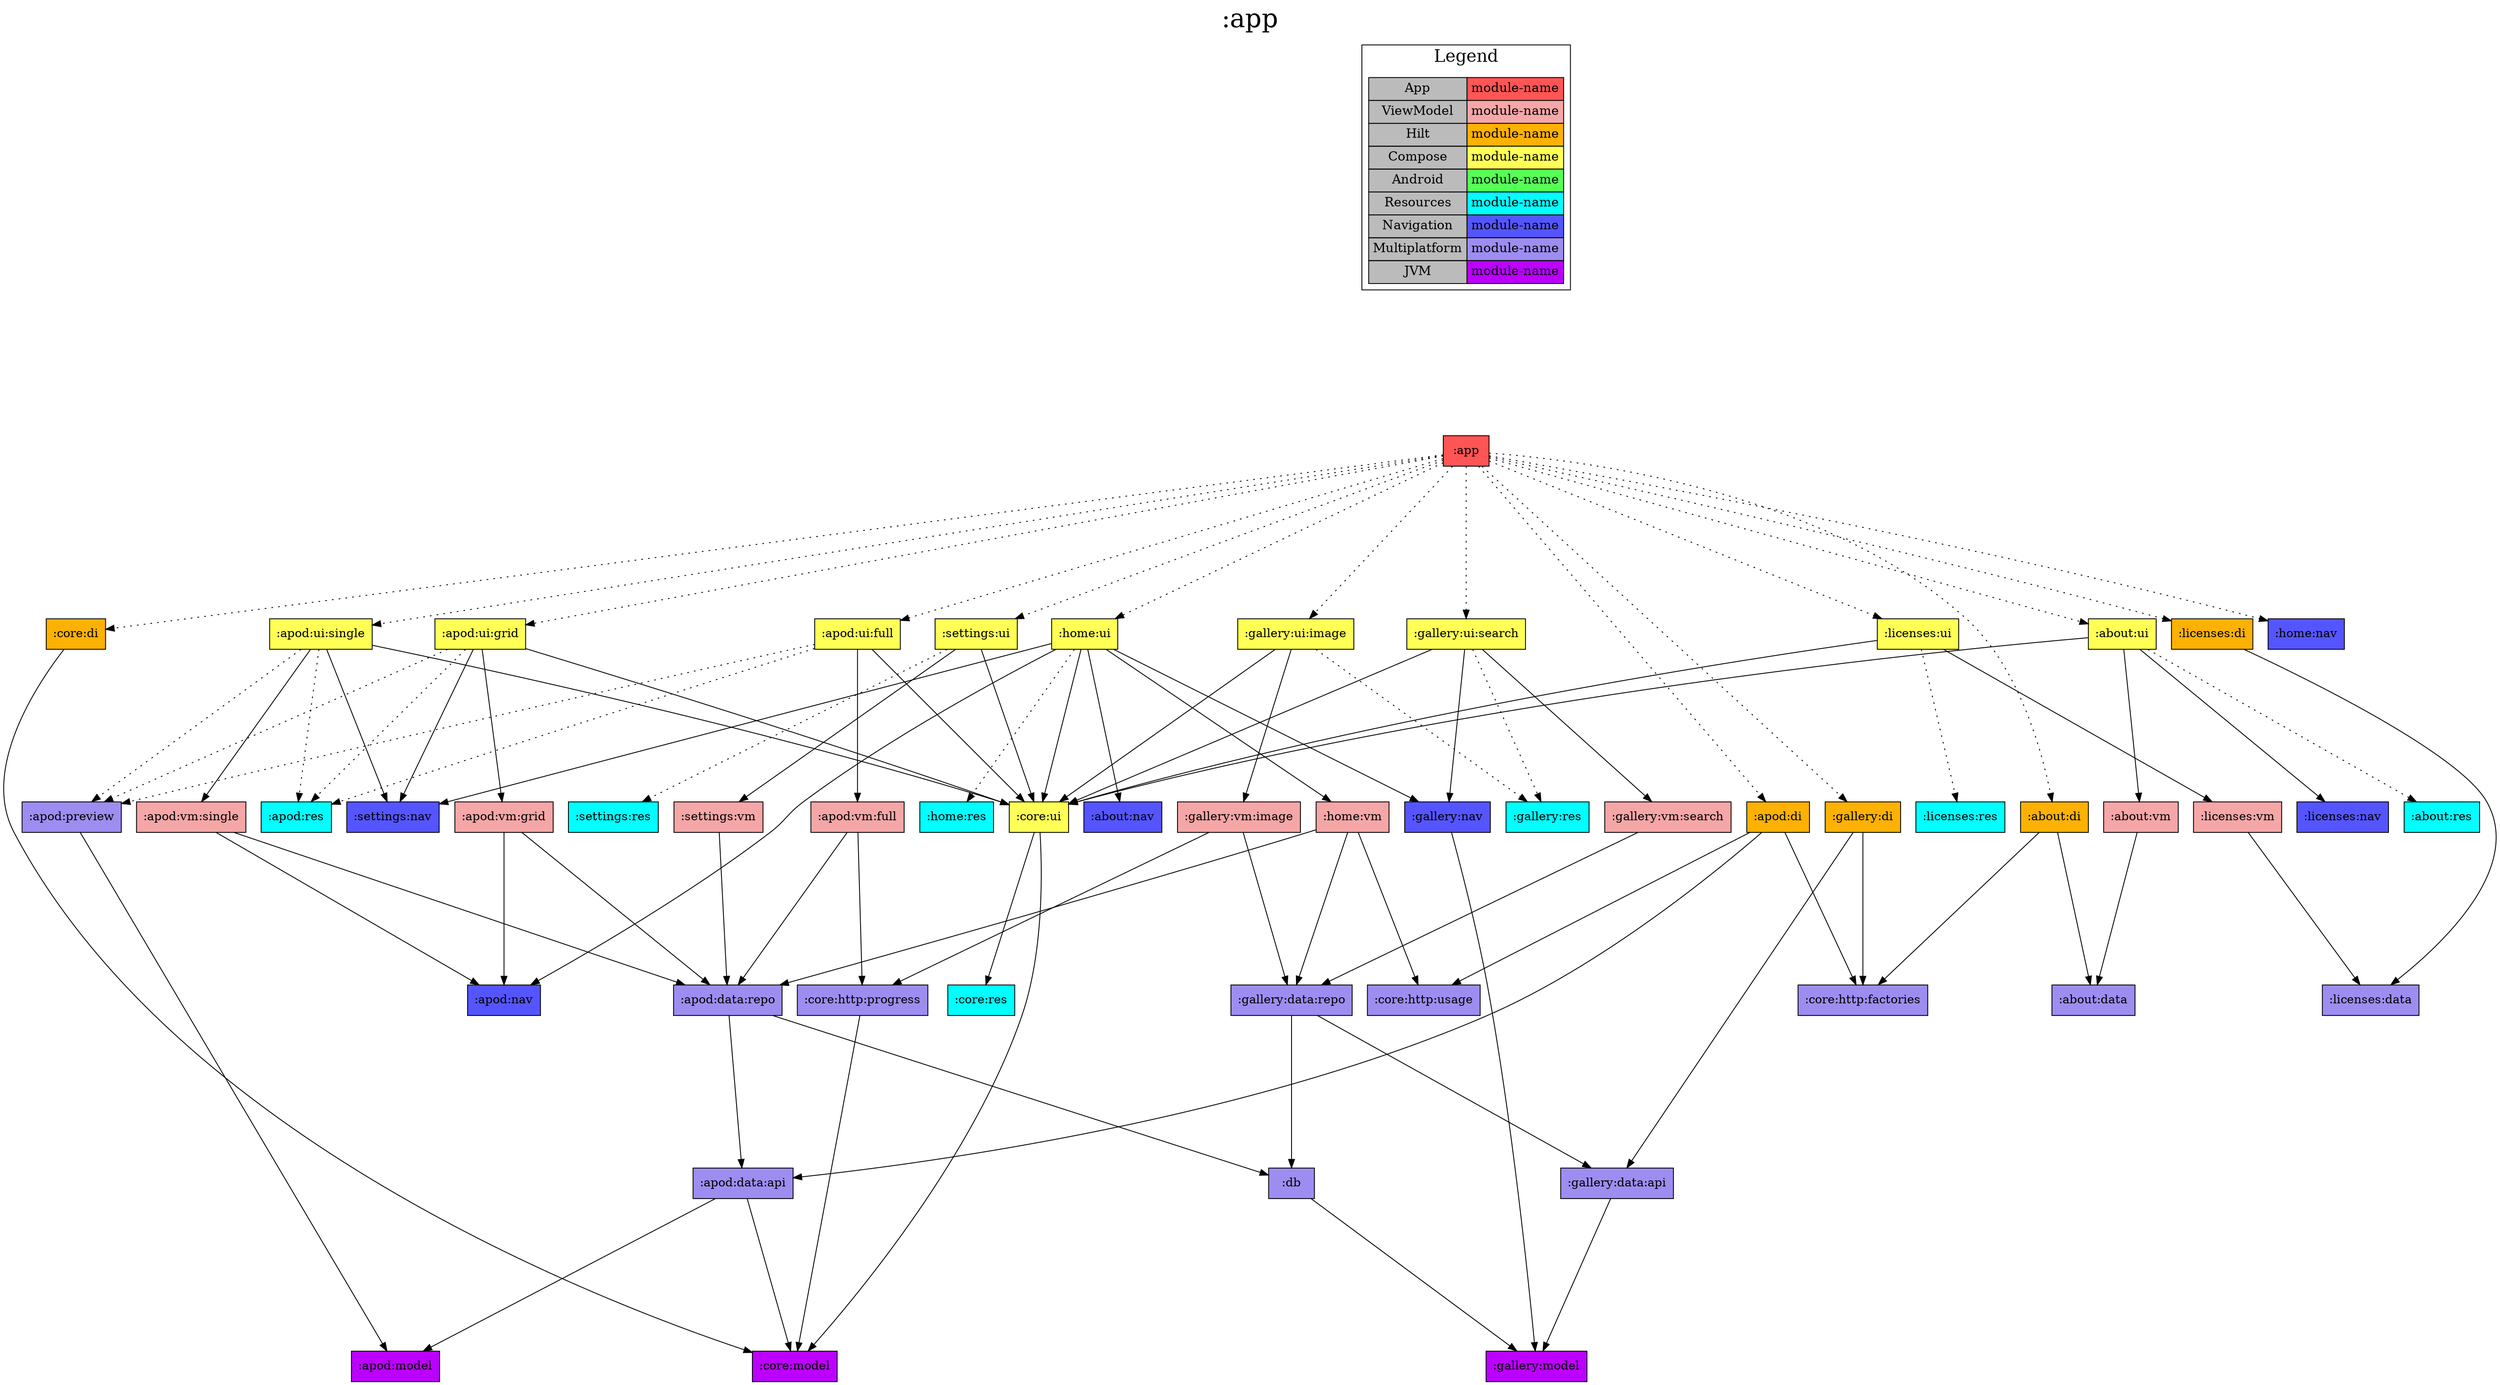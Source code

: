 digraph {
edge ["dir"="forward"]
graph ["dpi"="100","label"=":app","labelloc"="t","fontsize"="30","ranksep"="2.5","rankdir"="TB"]
node ["style"="filled"]
":app" ["shape"="box","fillcolor"="#FF5555"]
":about:di" ["fillcolor"="#FCB103","shape"="box"]
":about:data" ["fillcolor"="#9D8DF1","shape"="box"]
":core:http:factories" ["fillcolor"="#9D8DF1","shape"="box"]
":about:ui" ["fillcolor"="#FFFF55","shape"="box"]
":about:vm" ["fillcolor"="#F5A6A6","shape"="box"]
":core:ui" ["fillcolor"="#FFFF55","shape"="box"]
":core:model" ["fillcolor"="#BB00FF","shape"="box"]
":core:res" ["fillcolor"="#00FFFF","shape"="box"]
":licenses:nav" ["fillcolor"="#5555FF","shape"="box"]
":about:res" ["fillcolor"="#00FFFF","shape"="box"]
":apod:di" ["fillcolor"="#FCB103","shape"="box"]
":apod:data:api" ["fillcolor"="#9D8DF1","shape"="box"]
":apod:model" ["fillcolor"="#BB00FF","shape"="box"]
":core:http:usage" ["fillcolor"="#9D8DF1","shape"="box"]
":apod:ui:full" ["fillcolor"="#FFFF55","shape"="box"]
":apod:vm:full" ["fillcolor"="#F5A6A6","shape"="box"]
":apod:data:repo" ["fillcolor"="#9D8DF1","shape"="box"]
":db" ["fillcolor"="#9D8DF1","shape"="box"]
":gallery:model" ["fillcolor"="#BB00FF","shape"="box"]
":core:http:progress" ["fillcolor"="#9D8DF1","shape"="box"]
":apod:preview" ["fillcolor"="#9D8DF1","shape"="box"]
":apod:res" ["fillcolor"="#00FFFF","shape"="box"]
":apod:ui:grid" ["fillcolor"="#FFFF55","shape"="box"]
":apod:vm:grid" ["fillcolor"="#F5A6A6","shape"="box"]
":apod:nav" ["fillcolor"="#5555FF","shape"="box"]
":settings:nav" ["fillcolor"="#5555FF","shape"="box"]
":apod:ui:single" ["fillcolor"="#FFFF55","shape"="box"]
":apod:vm:single" ["fillcolor"="#F5A6A6","shape"="box"]
":core:di" ["fillcolor"="#FCB103","shape"="box"]
":gallery:di" ["fillcolor"="#FCB103","shape"="box"]
":gallery:data:api" ["fillcolor"="#9D8DF1","shape"="box"]
":gallery:ui:image" ["fillcolor"="#FFFF55","shape"="box"]
":gallery:vm:image" ["fillcolor"="#F5A6A6","shape"="box"]
":gallery:data:repo" ["fillcolor"="#9D8DF1","shape"="box"]
":gallery:res" ["fillcolor"="#00FFFF","shape"="box"]
":gallery:ui:search" ["fillcolor"="#FFFF55","shape"="box"]
":gallery:nav" ["fillcolor"="#5555FF","shape"="box"]
":gallery:vm:search" ["fillcolor"="#F5A6A6","shape"="box"]
":home:nav" ["fillcolor"="#5555FF","shape"="box"]
":home:ui" ["fillcolor"="#FFFF55","shape"="box"]
":about:nav" ["fillcolor"="#5555FF","shape"="box"]
":home:vm" ["fillcolor"="#F5A6A6","shape"="box"]
":home:res" ["fillcolor"="#00FFFF","shape"="box"]
":licenses:di" ["fillcolor"="#FCB103","shape"="box"]
":licenses:data" ["fillcolor"="#9D8DF1","shape"="box"]
":licenses:ui" ["fillcolor"="#FFFF55","shape"="box"]
":licenses:vm" ["fillcolor"="#F5A6A6","shape"="box"]
":licenses:res" ["fillcolor"="#00FFFF","shape"="box"]
":settings:ui" ["fillcolor"="#FFFF55","shape"="box"]
":settings:vm" ["fillcolor"="#F5A6A6","shape"="box"]
":settings:res" ["fillcolor"="#00FFFF","shape"="box"]
{
edge ["dir"="none"]
graph ["rank"="same"]
":app"
}
":app" -> ":about:di" ["style"="dotted"]
":app" -> ":about:ui" ["style"="dotted"]
":app" -> ":apod:di" ["style"="dotted"]
":app" -> ":apod:ui:full" ["style"="dotted"]
":app" -> ":apod:ui:grid" ["style"="dotted"]
":app" -> ":apod:ui:single" ["style"="dotted"]
":app" -> ":core:di" ["style"="dotted"]
":app" -> ":gallery:di" ["style"="dotted"]
":app" -> ":gallery:ui:image" ["style"="dotted"]
":app" -> ":gallery:ui:search" ["style"="dotted"]
":app" -> ":home:nav" ["style"="dotted"]
":app" -> ":home:ui" ["style"="dotted"]
":app" -> ":licenses:di" ["style"="dotted"]
":app" -> ":licenses:ui" ["style"="dotted"]
":app" -> ":settings:ui" ["style"="dotted"]
":about:di" -> ":about:data"
":about:di" -> ":core:http:factories"
":about:ui" -> ":about:vm"
":about:ui" -> ":core:ui"
":about:ui" -> ":licenses:nav"
":about:ui" -> ":about:res" ["style"="dotted"]
":about:vm" -> ":about:data"
":core:ui" -> ":core:model"
":core:ui" -> ":core:res"
":apod:di" -> ":apod:data:api"
":apod:di" -> ":core:http:factories"
":apod:di" -> ":core:http:usage"
":apod:data:api" -> ":apod:model"
":apod:data:api" -> ":core:model"
":apod:ui:full" -> ":apod:vm:full"
":apod:ui:full" -> ":core:ui"
":apod:ui:full" -> ":apod:preview" ["style"="dotted"]
":apod:ui:full" -> ":apod:res" ["style"="dotted"]
":apod:vm:full" -> ":apod:data:repo"
":apod:vm:full" -> ":core:http:progress"
":apod:data:repo" -> ":apod:data:api"
":apod:data:repo" -> ":db"
":db" -> ":gallery:model"
":core:http:progress" -> ":core:model"
":apod:preview" -> ":apod:model"
":apod:ui:grid" -> ":apod:vm:grid"
":apod:ui:grid" -> ":core:ui"
":apod:ui:grid" -> ":settings:nav"
":apod:ui:grid" -> ":apod:preview" ["style"="dotted"]
":apod:ui:grid" -> ":apod:res" ["style"="dotted"]
":apod:vm:grid" -> ":apod:data:repo"
":apod:vm:grid" -> ":apod:nav"
":apod:ui:single" -> ":apod:vm:single"
":apod:ui:single" -> ":core:ui"
":apod:ui:single" -> ":settings:nav"
":apod:ui:single" -> ":apod:preview" ["style"="dotted"]
":apod:ui:single" -> ":apod:res" ["style"="dotted"]
":apod:vm:single" -> ":apod:data:repo"
":apod:vm:single" -> ":apod:nav"
":core:di" -> ":core:model"
":gallery:di" -> ":core:http:factories"
":gallery:di" -> ":gallery:data:api"
":gallery:data:api" -> ":gallery:model"
":gallery:ui:image" -> ":core:ui"
":gallery:ui:image" -> ":gallery:vm:image"
":gallery:ui:image" -> ":gallery:res" ["style"="dotted"]
":gallery:vm:image" -> ":core:http:progress"
":gallery:vm:image" -> ":gallery:data:repo"
":gallery:data:repo" -> ":db"
":gallery:data:repo" -> ":gallery:data:api"
":gallery:ui:search" -> ":core:ui"
":gallery:ui:search" -> ":gallery:nav"
":gallery:ui:search" -> ":gallery:vm:search"
":gallery:ui:search" -> ":gallery:res" ["style"="dotted"]
":gallery:nav" -> ":gallery:model"
":gallery:vm:search" -> ":gallery:data:repo"
":home:ui" -> ":about:nav"
":home:ui" -> ":apod:nav"
":home:ui" -> ":core:ui"
":home:ui" -> ":gallery:nav"
":home:ui" -> ":home:vm"
":home:ui" -> ":settings:nav"
":home:ui" -> ":home:res" ["style"="dotted"]
":home:vm" -> ":apod:data:repo"
":home:vm" -> ":core:http:usage"
":home:vm" -> ":gallery:data:repo"
":licenses:di" -> ":licenses:data"
":licenses:ui" -> ":core:ui"
":licenses:ui" -> ":licenses:vm"
":licenses:ui" -> ":licenses:res" ["style"="dotted"]
":licenses:vm" -> ":licenses:data"
":settings:ui" -> ":core:ui"
":settings:ui" -> ":settings:vm"
":settings:ui" -> ":settings:res" ["style"="dotted"]
":settings:vm" -> ":apod:data:repo"
subgraph "cluster_legend" {
edge ["dir"="none"]
graph ["label"="Legend","fontsize"="20"]
"Legend" ["style"="filled","fillcolor"="#bbbbbb","shape"="none","margin"="0","fontsize"="15","label"=<
<TABLE BORDER="0" CELLBORDER="1" CELLSPACING="0" CELLPADDING="4">
<TR><TD>App</TD><TD BGCOLOR="#FF5555">module-name</TD></TR>
<TR><TD>ViewModel</TD><TD BGCOLOR="#F5A6A6">module-name</TD></TR>
<TR><TD>Hilt</TD><TD BGCOLOR="#FCB103">module-name</TD></TR>
<TR><TD>Compose</TD><TD BGCOLOR="#FFFF55">module-name</TD></TR>
<TR><TD>Android</TD><TD BGCOLOR="#55FF55">module-name</TD></TR>
<TR><TD>Resources</TD><TD BGCOLOR="#00FFFF">module-name</TD></TR>
<TR><TD>Navigation</TD><TD BGCOLOR="#5555FF">module-name</TD></TR>
<TR><TD>Multiplatform</TD><TD BGCOLOR="#9D8DF1">module-name</TD></TR>
<TR><TD>JVM</TD><TD BGCOLOR="#BB00FF">module-name</TD></TR>
</TABLE>
>]
} -> ":app" ["style"="invis"]
}